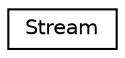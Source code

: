 digraph "Graphical Class Hierarchy"
{
 // LATEX_PDF_SIZE
  edge [fontname="Helvetica",fontsize="10",labelfontname="Helvetica",labelfontsize="10"];
  node [fontname="Helvetica",fontsize="10",shape=record];
  rankdir="LR";
  Node0 [label="Stream",height=0.2,width=0.4,color="black", fillcolor="white", style="filled",URL="$classrapidjson_1_1_stream.html",tooltip="Concept for reading and writing characters."];
}
